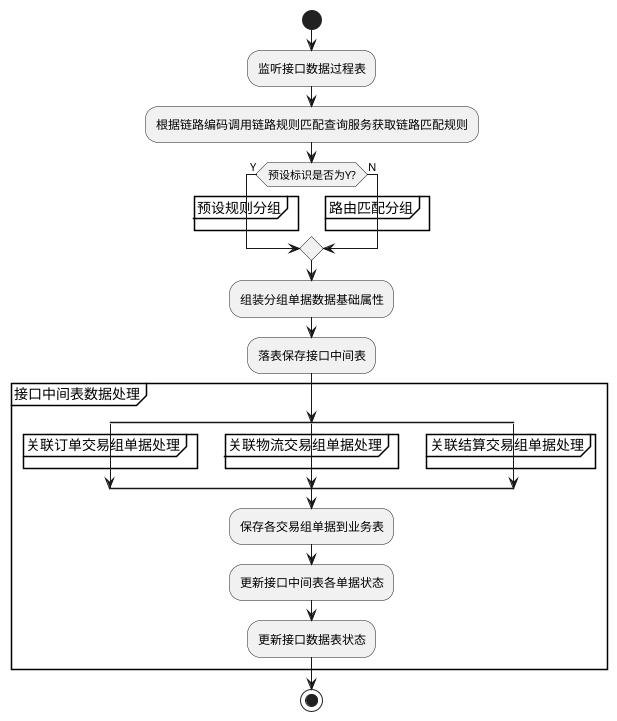 @startuml
'https://plantuml.com/activity-diagram-beta

start
:监听接口数据过程表;
:根据链路编码调用链路规则匹配查询服务获取链路匹配规则;
if (预设标识是否为Y?) equals (Y) then
group 预设规则分组{
}
else(N)
group 路由匹配分组{
}
endif
:组装分组单据数据基础属性;
:落表保存接口中间表;
group 接口中间表数据处理{
    split
       group 关联订单交易组单据处理{
       }
    split again
       group 关联物流交易组单据处理{
       }
    split again
       group 关联结算交易组单据处理{
       }
    end split
    :保存各交易组单据到业务表;
    :更新接口中间表各单据状态;
    :更新接口数据表状态;
}
stop
@enduml
